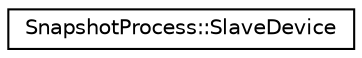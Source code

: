 digraph "Graphical Class Hierarchy"
{
 // LATEX_PDF_SIZE
  edge [fontname="Helvetica",fontsize="10",labelfontname="Helvetica",labelfontsize="10"];
  node [fontname="Helvetica",fontsize="10",shape=record];
  rankdir="LR";
  Node0 [label="SnapshotProcess::SlaveDevice",height=0.2,width=0.4,color="black", fillcolor="white", style="filled",URL="$structSnapshotProcess_1_1SlaveDevice.html",tooltip=" "];
}
